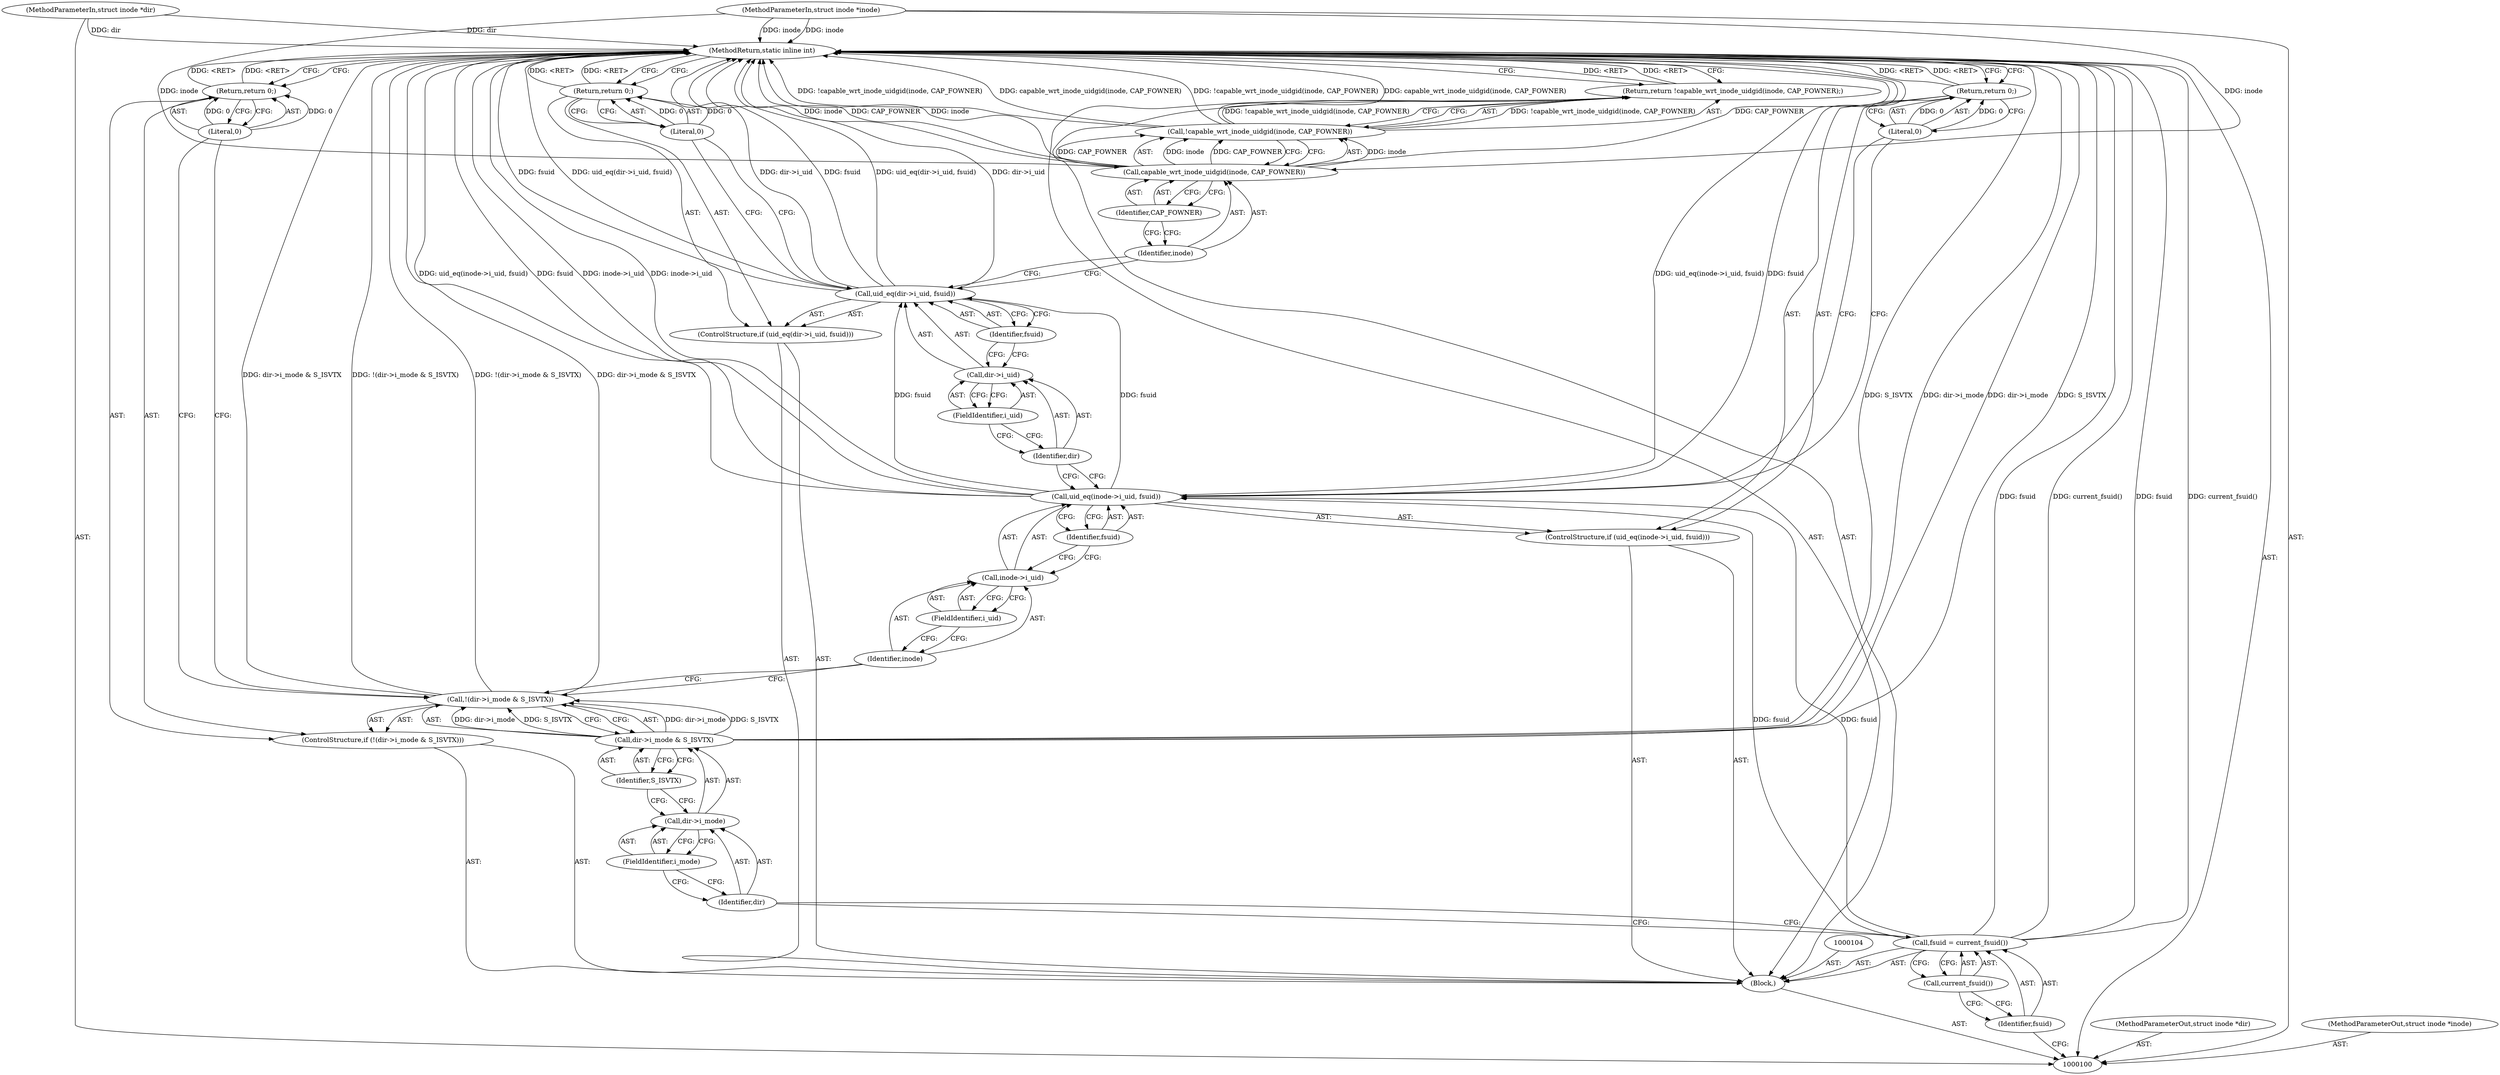 digraph "0_linux_23adbe12ef7d3d4195e80800ab36b37bee28cd03_2" {
"1000138" [label="(MethodReturn,static inline int)"];
"1000101" [label="(MethodParameterIn,struct inode *dir)"];
"1000178" [label="(MethodParameterOut,struct inode *dir)"];
"1000102" [label="(MethodParameterIn,struct inode *inode)"];
"1000179" [label="(MethodParameterOut,struct inode *inode)"];
"1000132" [label="(Literal,0)"];
"1000131" [label="(Return,return 0;)"];
"1000133" [label="(Return,return !capable_wrt_inode_uidgid(inode, CAP_FOWNER);)"];
"1000136" [label="(Identifier,inode)"];
"1000137" [label="(Identifier,CAP_FOWNER)"];
"1000134" [label="(Call,!capable_wrt_inode_uidgid(inode, CAP_FOWNER))"];
"1000135" [label="(Call,capable_wrt_inode_uidgid(inode, CAP_FOWNER))"];
"1000103" [label="(Block,)"];
"1000107" [label="(Call,current_fsuid())"];
"1000105" [label="(Call,fsuid = current_fsuid())"];
"1000106" [label="(Identifier,fsuid)"];
"1000108" [label="(ControlStructure,if (!(dir->i_mode & S_ISVTX)))"];
"1000113" [label="(FieldIdentifier,i_mode)"];
"1000114" [label="(Identifier,S_ISVTX)"];
"1000109" [label="(Call,!(dir->i_mode & S_ISVTX))"];
"1000110" [label="(Call,dir->i_mode & S_ISVTX)"];
"1000111" [label="(Call,dir->i_mode)"];
"1000112" [label="(Identifier,dir)"];
"1000115" [label="(Return,return 0;)"];
"1000116" [label="(Literal,0)"];
"1000117" [label="(ControlStructure,if (uid_eq(inode->i_uid, fsuid)))"];
"1000119" [label="(Call,inode->i_uid)"];
"1000120" [label="(Identifier,inode)"];
"1000121" [label="(FieldIdentifier,i_uid)"];
"1000122" [label="(Identifier,fsuid)"];
"1000118" [label="(Call,uid_eq(inode->i_uid, fsuid))"];
"1000124" [label="(Literal,0)"];
"1000123" [label="(Return,return 0;)"];
"1000127" [label="(Call,dir->i_uid)"];
"1000128" [label="(Identifier,dir)"];
"1000129" [label="(FieldIdentifier,i_uid)"];
"1000125" [label="(ControlStructure,if (uid_eq(dir->i_uid, fsuid)))"];
"1000130" [label="(Identifier,fsuid)"];
"1000126" [label="(Call,uid_eq(dir->i_uid, fsuid))"];
"1000138" -> "1000100"  [label="AST: "];
"1000138" -> "1000115"  [label="CFG: "];
"1000138" -> "1000123"  [label="CFG: "];
"1000138" -> "1000131"  [label="CFG: "];
"1000138" -> "1000133"  [label="CFG: "];
"1000133" -> "1000138"  [label="DDG: <RET>"];
"1000131" -> "1000138"  [label="DDG: <RET>"];
"1000105" -> "1000138"  [label="DDG: current_fsuid()"];
"1000105" -> "1000138"  [label="DDG: fsuid"];
"1000110" -> "1000138"  [label="DDG: S_ISVTX"];
"1000110" -> "1000138"  [label="DDG: dir->i_mode"];
"1000134" -> "1000138"  [label="DDG: !capable_wrt_inode_uidgid(inode, CAP_FOWNER)"];
"1000134" -> "1000138"  [label="DDG: capable_wrt_inode_uidgid(inode, CAP_FOWNER)"];
"1000126" -> "1000138"  [label="DDG: dir->i_uid"];
"1000126" -> "1000138"  [label="DDG: fsuid"];
"1000126" -> "1000138"  [label="DDG: uid_eq(dir->i_uid, fsuid)"];
"1000118" -> "1000138"  [label="DDG: uid_eq(inode->i_uid, fsuid)"];
"1000118" -> "1000138"  [label="DDG: inode->i_uid"];
"1000118" -> "1000138"  [label="DDG: fsuid"];
"1000102" -> "1000138"  [label="DDG: inode"];
"1000101" -> "1000138"  [label="DDG: dir"];
"1000109" -> "1000138"  [label="DDG: dir->i_mode & S_ISVTX"];
"1000109" -> "1000138"  [label="DDG: !(dir->i_mode & S_ISVTX)"];
"1000135" -> "1000138"  [label="DDG: inode"];
"1000135" -> "1000138"  [label="DDG: CAP_FOWNER"];
"1000115" -> "1000138"  [label="DDG: <RET>"];
"1000123" -> "1000138"  [label="DDG: <RET>"];
"1000101" -> "1000100"  [label="AST: "];
"1000101" -> "1000138"  [label="DDG: dir"];
"1000178" -> "1000100"  [label="AST: "];
"1000102" -> "1000100"  [label="AST: "];
"1000102" -> "1000138"  [label="DDG: inode"];
"1000102" -> "1000135"  [label="DDG: inode"];
"1000179" -> "1000100"  [label="AST: "];
"1000132" -> "1000131"  [label="AST: "];
"1000132" -> "1000126"  [label="CFG: "];
"1000131" -> "1000132"  [label="CFG: "];
"1000132" -> "1000131"  [label="DDG: 0"];
"1000131" -> "1000125"  [label="AST: "];
"1000131" -> "1000132"  [label="CFG: "];
"1000132" -> "1000131"  [label="AST: "];
"1000138" -> "1000131"  [label="CFG: "];
"1000131" -> "1000138"  [label="DDG: <RET>"];
"1000132" -> "1000131"  [label="DDG: 0"];
"1000133" -> "1000103"  [label="AST: "];
"1000133" -> "1000134"  [label="CFG: "];
"1000134" -> "1000133"  [label="AST: "];
"1000138" -> "1000133"  [label="CFG: "];
"1000133" -> "1000138"  [label="DDG: <RET>"];
"1000134" -> "1000133"  [label="DDG: !capable_wrt_inode_uidgid(inode, CAP_FOWNER)"];
"1000136" -> "1000135"  [label="AST: "];
"1000136" -> "1000126"  [label="CFG: "];
"1000137" -> "1000136"  [label="CFG: "];
"1000137" -> "1000135"  [label="AST: "];
"1000137" -> "1000136"  [label="CFG: "];
"1000135" -> "1000137"  [label="CFG: "];
"1000134" -> "1000133"  [label="AST: "];
"1000134" -> "1000135"  [label="CFG: "];
"1000135" -> "1000134"  [label="AST: "];
"1000133" -> "1000134"  [label="CFG: "];
"1000134" -> "1000138"  [label="DDG: !capable_wrt_inode_uidgid(inode, CAP_FOWNER)"];
"1000134" -> "1000138"  [label="DDG: capable_wrt_inode_uidgid(inode, CAP_FOWNER)"];
"1000134" -> "1000133"  [label="DDG: !capable_wrt_inode_uidgid(inode, CAP_FOWNER)"];
"1000135" -> "1000134"  [label="DDG: inode"];
"1000135" -> "1000134"  [label="DDG: CAP_FOWNER"];
"1000135" -> "1000134"  [label="AST: "];
"1000135" -> "1000137"  [label="CFG: "];
"1000136" -> "1000135"  [label="AST: "];
"1000137" -> "1000135"  [label="AST: "];
"1000134" -> "1000135"  [label="CFG: "];
"1000135" -> "1000138"  [label="DDG: inode"];
"1000135" -> "1000138"  [label="DDG: CAP_FOWNER"];
"1000135" -> "1000134"  [label="DDG: inode"];
"1000135" -> "1000134"  [label="DDG: CAP_FOWNER"];
"1000102" -> "1000135"  [label="DDG: inode"];
"1000103" -> "1000100"  [label="AST: "];
"1000104" -> "1000103"  [label="AST: "];
"1000105" -> "1000103"  [label="AST: "];
"1000108" -> "1000103"  [label="AST: "];
"1000117" -> "1000103"  [label="AST: "];
"1000125" -> "1000103"  [label="AST: "];
"1000133" -> "1000103"  [label="AST: "];
"1000107" -> "1000105"  [label="AST: "];
"1000107" -> "1000106"  [label="CFG: "];
"1000105" -> "1000107"  [label="CFG: "];
"1000105" -> "1000103"  [label="AST: "];
"1000105" -> "1000107"  [label="CFG: "];
"1000106" -> "1000105"  [label="AST: "];
"1000107" -> "1000105"  [label="AST: "];
"1000112" -> "1000105"  [label="CFG: "];
"1000105" -> "1000138"  [label="DDG: current_fsuid()"];
"1000105" -> "1000138"  [label="DDG: fsuid"];
"1000105" -> "1000118"  [label="DDG: fsuid"];
"1000106" -> "1000105"  [label="AST: "];
"1000106" -> "1000100"  [label="CFG: "];
"1000107" -> "1000106"  [label="CFG: "];
"1000108" -> "1000103"  [label="AST: "];
"1000109" -> "1000108"  [label="AST: "];
"1000115" -> "1000108"  [label="AST: "];
"1000113" -> "1000111"  [label="AST: "];
"1000113" -> "1000112"  [label="CFG: "];
"1000111" -> "1000113"  [label="CFG: "];
"1000114" -> "1000110"  [label="AST: "];
"1000114" -> "1000111"  [label="CFG: "];
"1000110" -> "1000114"  [label="CFG: "];
"1000109" -> "1000108"  [label="AST: "];
"1000109" -> "1000110"  [label="CFG: "];
"1000110" -> "1000109"  [label="AST: "];
"1000116" -> "1000109"  [label="CFG: "];
"1000120" -> "1000109"  [label="CFG: "];
"1000109" -> "1000138"  [label="DDG: dir->i_mode & S_ISVTX"];
"1000109" -> "1000138"  [label="DDG: !(dir->i_mode & S_ISVTX)"];
"1000110" -> "1000109"  [label="DDG: dir->i_mode"];
"1000110" -> "1000109"  [label="DDG: S_ISVTX"];
"1000110" -> "1000109"  [label="AST: "];
"1000110" -> "1000114"  [label="CFG: "];
"1000111" -> "1000110"  [label="AST: "];
"1000114" -> "1000110"  [label="AST: "];
"1000109" -> "1000110"  [label="CFG: "];
"1000110" -> "1000138"  [label="DDG: S_ISVTX"];
"1000110" -> "1000138"  [label="DDG: dir->i_mode"];
"1000110" -> "1000109"  [label="DDG: dir->i_mode"];
"1000110" -> "1000109"  [label="DDG: S_ISVTX"];
"1000111" -> "1000110"  [label="AST: "];
"1000111" -> "1000113"  [label="CFG: "];
"1000112" -> "1000111"  [label="AST: "];
"1000113" -> "1000111"  [label="AST: "];
"1000114" -> "1000111"  [label="CFG: "];
"1000112" -> "1000111"  [label="AST: "];
"1000112" -> "1000105"  [label="CFG: "];
"1000113" -> "1000112"  [label="CFG: "];
"1000115" -> "1000108"  [label="AST: "];
"1000115" -> "1000116"  [label="CFG: "];
"1000116" -> "1000115"  [label="AST: "];
"1000138" -> "1000115"  [label="CFG: "];
"1000115" -> "1000138"  [label="DDG: <RET>"];
"1000116" -> "1000115"  [label="DDG: 0"];
"1000116" -> "1000115"  [label="AST: "];
"1000116" -> "1000109"  [label="CFG: "];
"1000115" -> "1000116"  [label="CFG: "];
"1000116" -> "1000115"  [label="DDG: 0"];
"1000117" -> "1000103"  [label="AST: "];
"1000118" -> "1000117"  [label="AST: "];
"1000123" -> "1000117"  [label="AST: "];
"1000119" -> "1000118"  [label="AST: "];
"1000119" -> "1000121"  [label="CFG: "];
"1000120" -> "1000119"  [label="AST: "];
"1000121" -> "1000119"  [label="AST: "];
"1000122" -> "1000119"  [label="CFG: "];
"1000120" -> "1000119"  [label="AST: "];
"1000120" -> "1000109"  [label="CFG: "];
"1000121" -> "1000120"  [label="CFG: "];
"1000121" -> "1000119"  [label="AST: "];
"1000121" -> "1000120"  [label="CFG: "];
"1000119" -> "1000121"  [label="CFG: "];
"1000122" -> "1000118"  [label="AST: "];
"1000122" -> "1000119"  [label="CFG: "];
"1000118" -> "1000122"  [label="CFG: "];
"1000118" -> "1000117"  [label="AST: "];
"1000118" -> "1000122"  [label="CFG: "];
"1000119" -> "1000118"  [label="AST: "];
"1000122" -> "1000118"  [label="AST: "];
"1000124" -> "1000118"  [label="CFG: "];
"1000128" -> "1000118"  [label="CFG: "];
"1000118" -> "1000138"  [label="DDG: uid_eq(inode->i_uid, fsuid)"];
"1000118" -> "1000138"  [label="DDG: inode->i_uid"];
"1000118" -> "1000138"  [label="DDG: fsuid"];
"1000105" -> "1000118"  [label="DDG: fsuid"];
"1000118" -> "1000126"  [label="DDG: fsuid"];
"1000124" -> "1000123"  [label="AST: "];
"1000124" -> "1000118"  [label="CFG: "];
"1000123" -> "1000124"  [label="CFG: "];
"1000124" -> "1000123"  [label="DDG: 0"];
"1000123" -> "1000117"  [label="AST: "];
"1000123" -> "1000124"  [label="CFG: "];
"1000124" -> "1000123"  [label="AST: "];
"1000138" -> "1000123"  [label="CFG: "];
"1000123" -> "1000138"  [label="DDG: <RET>"];
"1000124" -> "1000123"  [label="DDG: 0"];
"1000127" -> "1000126"  [label="AST: "];
"1000127" -> "1000129"  [label="CFG: "];
"1000128" -> "1000127"  [label="AST: "];
"1000129" -> "1000127"  [label="AST: "];
"1000130" -> "1000127"  [label="CFG: "];
"1000128" -> "1000127"  [label="AST: "];
"1000128" -> "1000118"  [label="CFG: "];
"1000129" -> "1000128"  [label="CFG: "];
"1000129" -> "1000127"  [label="AST: "];
"1000129" -> "1000128"  [label="CFG: "];
"1000127" -> "1000129"  [label="CFG: "];
"1000125" -> "1000103"  [label="AST: "];
"1000126" -> "1000125"  [label="AST: "];
"1000131" -> "1000125"  [label="AST: "];
"1000130" -> "1000126"  [label="AST: "];
"1000130" -> "1000127"  [label="CFG: "];
"1000126" -> "1000130"  [label="CFG: "];
"1000126" -> "1000125"  [label="AST: "];
"1000126" -> "1000130"  [label="CFG: "];
"1000127" -> "1000126"  [label="AST: "];
"1000130" -> "1000126"  [label="AST: "];
"1000132" -> "1000126"  [label="CFG: "];
"1000136" -> "1000126"  [label="CFG: "];
"1000126" -> "1000138"  [label="DDG: dir->i_uid"];
"1000126" -> "1000138"  [label="DDG: fsuid"];
"1000126" -> "1000138"  [label="DDG: uid_eq(dir->i_uid, fsuid)"];
"1000118" -> "1000126"  [label="DDG: fsuid"];
}
